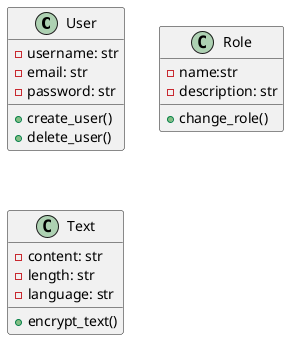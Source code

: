 @startuml ClassDiagram

class User{
    - username: str
    - email: str 
    - password: str 
    +create_user()
    +delete_user()
}
class Role{
    - name:str
    - description: str
    + change_role()

}
class Text{
    -content: str
    - length: str
    - language: str
    + encrypt_text()

}
@enduml